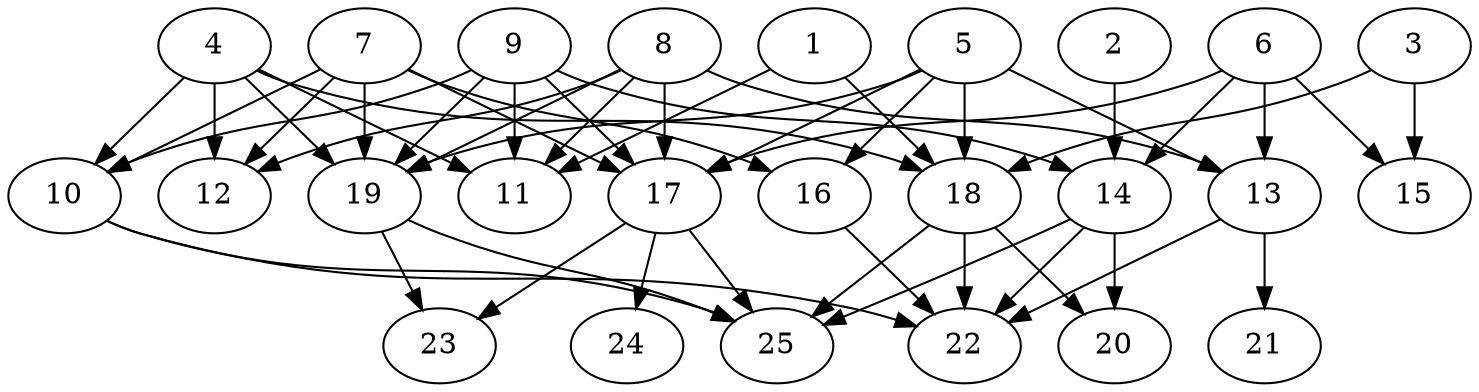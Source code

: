 // DAG automatically generated by daggen at Thu Oct  3 14:00:40 2019
// ./daggen --dot -n 25 --ccr 0.5 --fat 0.7 --regular 0.7 --density 0.5 --mindata 5242880 --maxdata 52428800 
digraph G {
  1 [size="75859968", alpha="0.08", expect_size="37929984"] 
  1 -> 11 [size ="37929984"]
  1 -> 18 [size ="37929984"]
  2 [size="40396800", alpha="0.10", expect_size="20198400"] 
  2 -> 14 [size ="20198400"]
  3 [size="20236288", alpha="0.19", expect_size="10118144"] 
  3 -> 15 [size ="10118144"]
  3 -> 18 [size ="10118144"]
  4 [size="27392000", alpha="0.00", expect_size="13696000"] 
  4 -> 10 [size ="13696000"]
  4 -> 11 [size ="13696000"]
  4 -> 12 [size ="13696000"]
  4 -> 18 [size ="13696000"]
  4 -> 19 [size ="13696000"]
  5 [size="95121408", alpha="0.15", expect_size="47560704"] 
  5 -> 13 [size ="47560704"]
  5 -> 16 [size ="47560704"]
  5 -> 17 [size ="47560704"]
  5 -> 18 [size ="47560704"]
  5 -> 19 [size ="47560704"]
  6 [size="59740160", alpha="0.04", expect_size="29870080"] 
  6 -> 13 [size ="29870080"]
  6 -> 14 [size ="29870080"]
  6 -> 15 [size ="29870080"]
  6 -> 17 [size ="29870080"]
  7 [size="19021824", alpha="0.17", expect_size="9510912"] 
  7 -> 10 [size ="9510912"]
  7 -> 12 [size ="9510912"]
  7 -> 16 [size ="9510912"]
  7 -> 17 [size ="9510912"]
  7 -> 19 [size ="9510912"]
  8 [size="45021184", alpha="0.00", expect_size="22510592"] 
  8 -> 11 [size ="22510592"]
  8 -> 12 [size ="22510592"]
  8 -> 13 [size ="22510592"]
  8 -> 17 [size ="22510592"]
  8 -> 19 [size ="22510592"]
  9 [size="94328832", alpha="0.18", expect_size="47164416"] 
  9 -> 10 [size ="47164416"]
  9 -> 11 [size ="47164416"]
  9 -> 14 [size ="47164416"]
  9 -> 17 [size ="47164416"]
  9 -> 19 [size ="47164416"]
  10 [size="101615616", alpha="0.14", expect_size="50807808"] 
  10 -> 22 [size ="50807808"]
  10 -> 25 [size ="50807808"]
  11 [size="19718144", alpha="0.00", expect_size="9859072"] 
  12 [size="59271168", alpha="0.17", expect_size="29635584"] 
  13 [size="11790336", alpha="0.16", expect_size="5895168"] 
  13 -> 21 [size ="5895168"]
  13 -> 22 [size ="5895168"]
  14 [size="102053888", alpha="0.00", expect_size="51026944"] 
  14 -> 20 [size ="51026944"]
  14 -> 22 [size ="51026944"]
  14 -> 25 [size ="51026944"]
  15 [size="103514112", alpha="0.13", expect_size="51757056"] 
  16 [size="82192384", alpha="0.07", expect_size="41096192"] 
  16 -> 22 [size ="41096192"]
  17 [size="100343808", alpha="0.08", expect_size="50171904"] 
  17 -> 23 [size ="50171904"]
  17 -> 24 [size ="50171904"]
  17 -> 25 [size ="50171904"]
  18 [size="86069248", alpha="0.06", expect_size="43034624"] 
  18 -> 20 [size ="43034624"]
  18 -> 22 [size ="43034624"]
  18 -> 25 [size ="43034624"]
  19 [size="87007232", alpha="0.20", expect_size="43503616"] 
  19 -> 23 [size ="43503616"]
  19 -> 25 [size ="43503616"]
  20 [size="75460608", alpha="0.04", expect_size="37730304"] 
  21 [size="46778368", alpha="0.03", expect_size="23389184"] 
  22 [size="47521792", alpha="0.08", expect_size="23760896"] 
  23 [size="31637504", alpha="0.15", expect_size="15818752"] 
  24 [size="12478464", alpha="0.06", expect_size="6239232"] 
  25 [size="14721024", alpha="0.14", expect_size="7360512"] 
}

